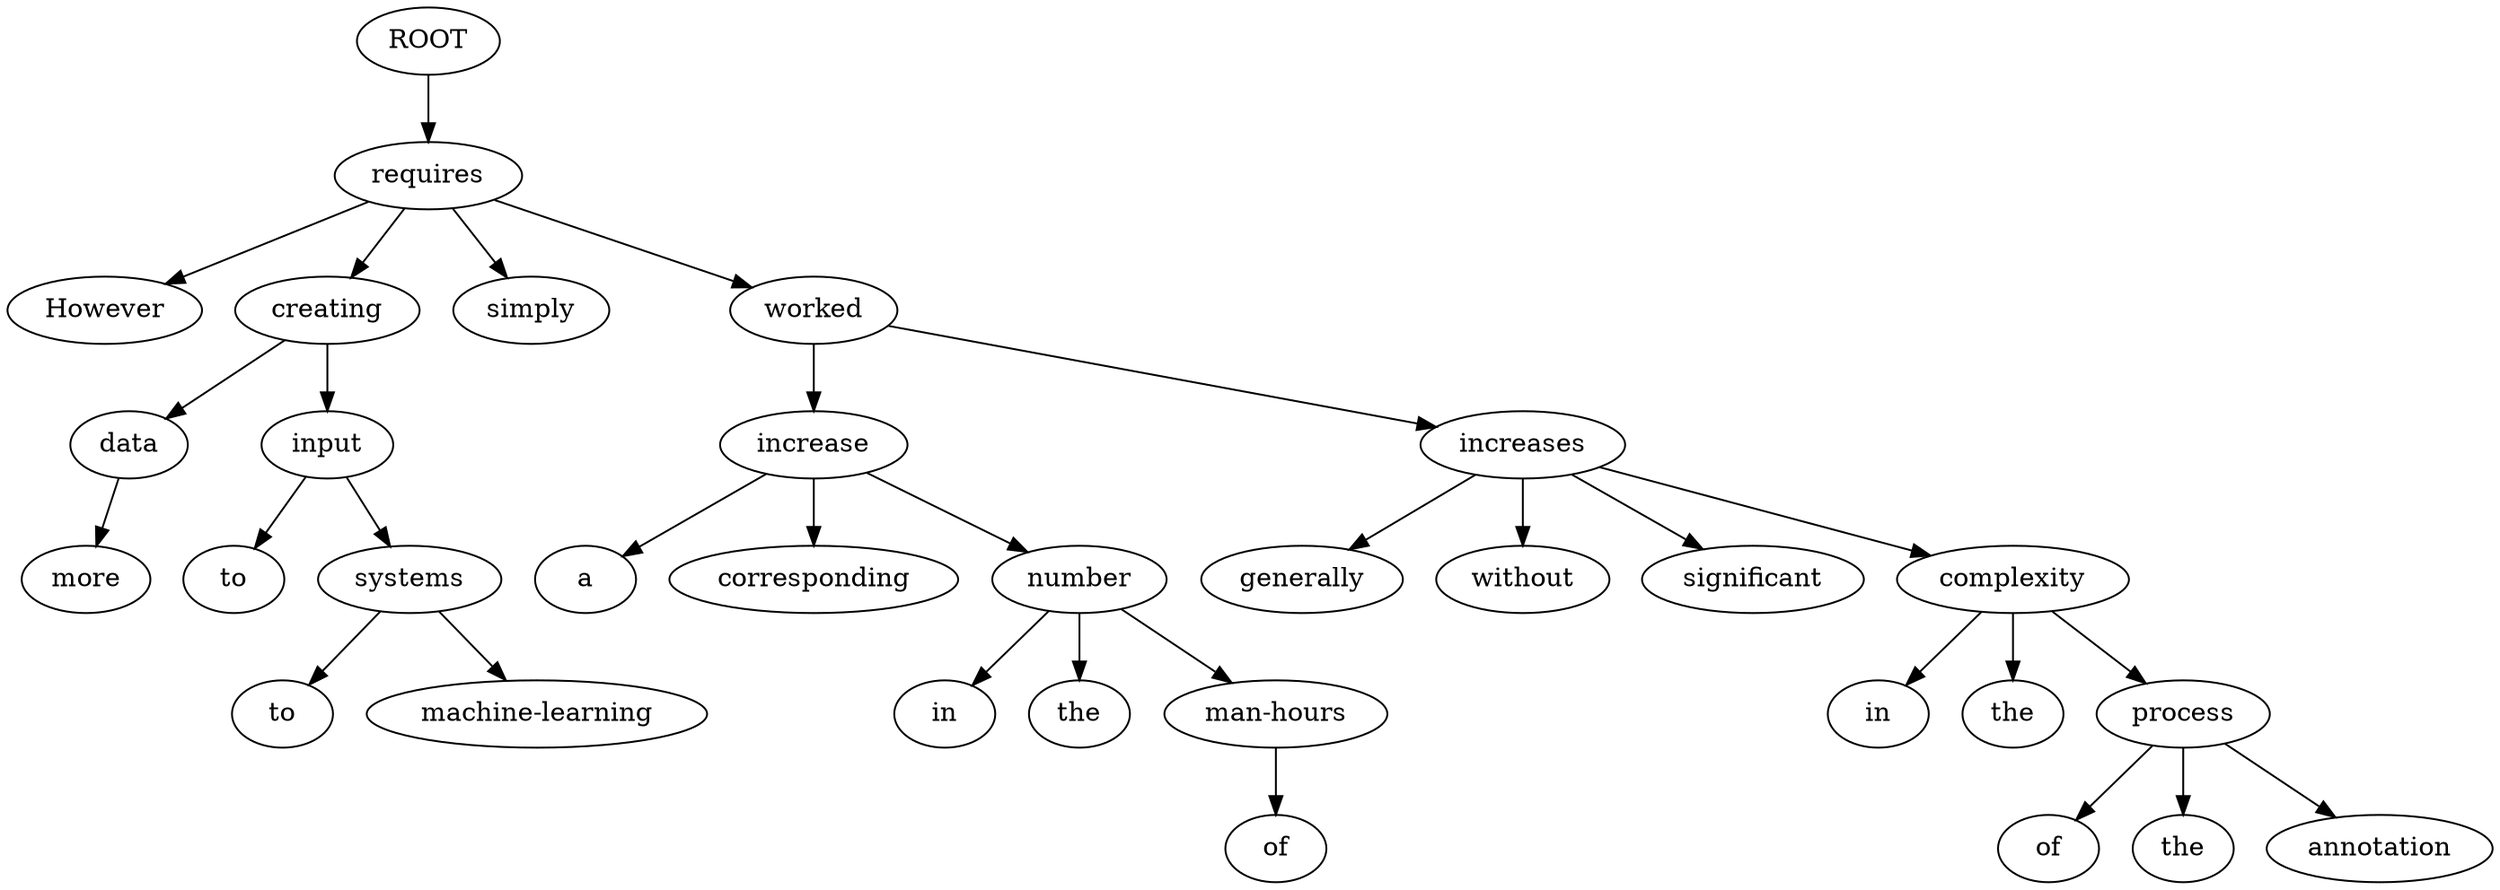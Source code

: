 digraph graph47 {
	node0 [label="ROOT"];
	node1 [label="However"];
	node3 [label="creating"];
	node4 [label="more"];
	node5 [label="data"];
	node6 [label="to"];
	node7 [label="input"];
	node8 [label="to"];
	node9 [label="machine-learning"];
	node10 [label="systems"];
	node11 [label="simply"];
	node12 [label="requires"];
	node13 [label="a"];
	node14 [label="corresponding"];
	node15 [label="increase"];
	node16 [label="in"];
	node17 [label="the"];
	node18 [label="number"];
	node19 [label="of"];
	node20 [label="man-hours"];
	node21 [label="worked"];
	node23 [label="generally"];
	node24 [label="without"];
	node25 [label="significant"];
	node26 [label="increases"];
	node27 [label="in"];
	node28 [label="the"];
	node29 [label="complexity"];
	node30 [label="of"];
	node31 [label="the"];
	node32 [label="annotation"];
	node33 [label="process"];
	node0 -> node12;
	node12 -> node1;
	node12 -> node3;
	node5 -> node4;
	node3 -> node5;
	node7 -> node6;
	node3 -> node7;
	node10 -> node8;
	node10 -> node9;
	node7 -> node10;
	node12 -> node11;
	node15 -> node13;
	node15 -> node14;
	node21 -> node15;
	node18 -> node16;
	node18 -> node17;
	node15 -> node18;
	node20 -> node19;
	node18 -> node20;
	node12 -> node21;
	node26 -> node23;
	node26 -> node24;
	node26 -> node25;
	node21 -> node26;
	node29 -> node27;
	node29 -> node28;
	node26 -> node29;
	node33 -> node30;
	node33 -> node31;
	node33 -> node32;
	node29 -> node33;
}
